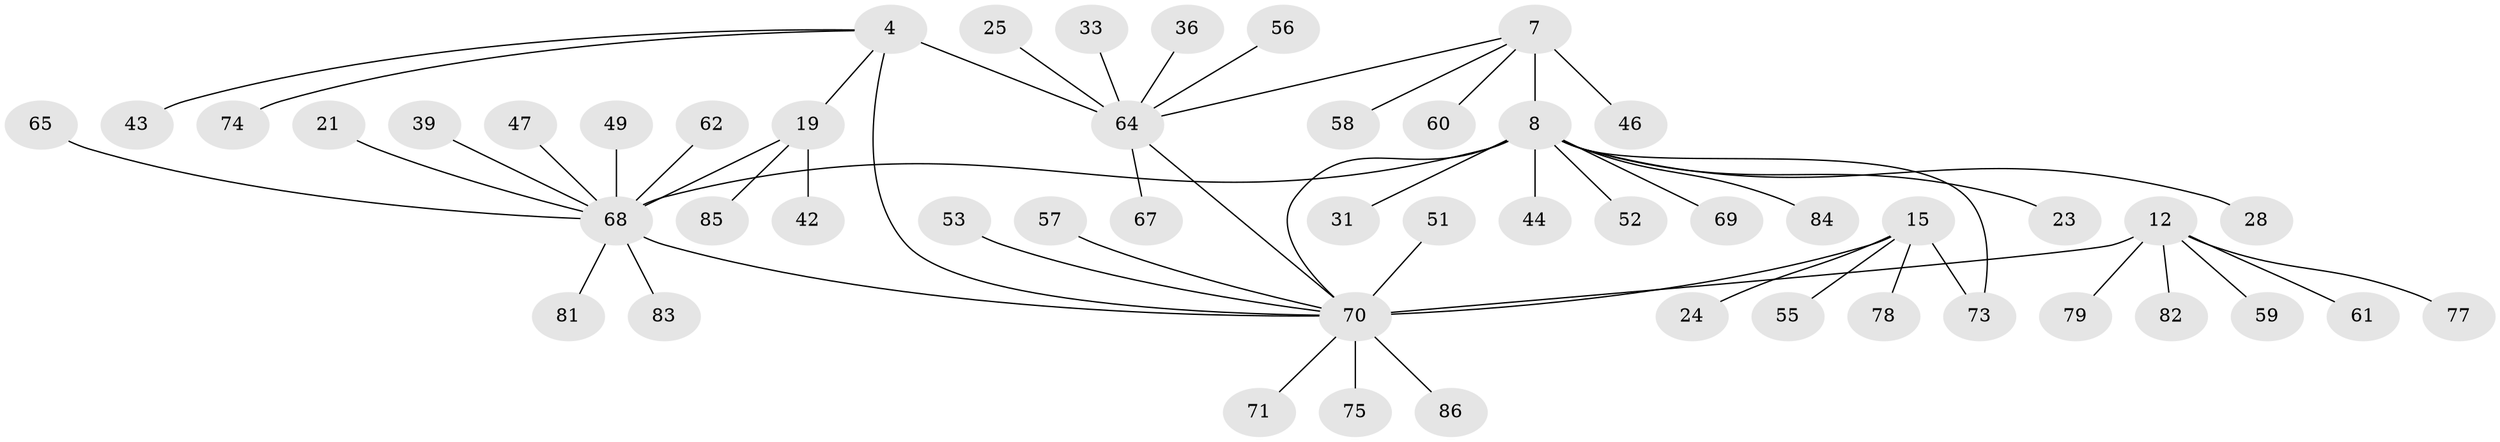 // original degree distribution, {4: 0.05813953488372093, 7: 0.03488372093023256, 8: 0.03488372093023256, 6: 0.05813953488372093, 11: 0.011627906976744186, 5: 0.023255813953488372, 9: 0.023255813953488372, 12: 0.011627906976744186, 1: 0.6162790697674418, 2: 0.11627906976744186, 3: 0.011627906976744186}
// Generated by graph-tools (version 1.1) at 2025/58/03/04/25 21:58:20]
// undirected, 51 vertices, 55 edges
graph export_dot {
graph [start="1"]
  node [color=gray90,style=filled];
  4 [super="+1"];
  7 [super="+6"];
  8 [super="+5"];
  12 [super="+11"];
  15 [super="+13"];
  19 [super="+17"];
  21;
  23;
  24;
  25;
  28;
  31;
  33;
  36;
  39;
  42;
  43;
  44;
  46;
  47;
  49;
  51;
  52;
  53;
  55;
  56;
  57 [super="+22"];
  58 [super="+54"];
  59;
  60;
  61;
  62;
  64 [super="+3"];
  65;
  67;
  68 [super="+18+20"];
  69;
  70 [super="+35+66"];
  71;
  73;
  74;
  75 [super="+72"];
  77;
  78;
  79;
  81 [super="+80"];
  82;
  83 [super="+45"];
  84;
  85;
  86;
  4 -- 43;
  4 -- 19;
  4 -- 74;
  4 -- 64 [weight=4];
  4 -- 70;
  7 -- 8 [weight=4];
  7 -- 46;
  7 -- 60;
  7 -- 58;
  7 -- 64;
  8 -- 28;
  8 -- 31;
  8 -- 68 [weight=2];
  8 -- 69;
  8 -- 73;
  8 -- 44;
  8 -- 52;
  8 -- 84;
  8 -- 23;
  8 -- 70 [weight=2];
  12 -- 61;
  12 -- 82;
  12 -- 59;
  12 -- 77;
  12 -- 79;
  12 -- 70 [weight=4];
  15 -- 24;
  15 -- 73;
  15 -- 55;
  15 -- 78;
  15 -- 70 [weight=5];
  19 -- 85;
  19 -- 42;
  19 -- 68 [weight=4];
  21 -- 68;
  25 -- 64;
  33 -- 64;
  36 -- 64;
  39 -- 68;
  47 -- 68;
  49 -- 68;
  51 -- 70;
  53 -- 70;
  56 -- 64;
  57 -- 70 [weight=2];
  62 -- 68;
  64 -- 67;
  64 -- 70 [weight=2];
  65 -- 68;
  68 -- 83;
  68 -- 81;
  68 -- 70 [weight=2];
  70 -- 71;
  70 -- 75;
  70 -- 86;
}
